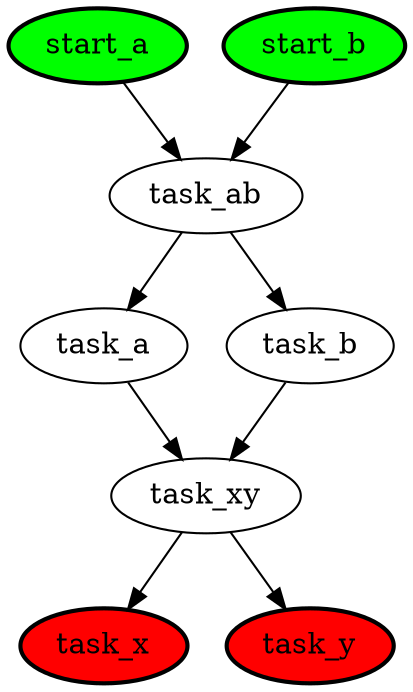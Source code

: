 digraph Workflow {
	start_a [fillcolor=green style="bold,filled"]
	start_a -> task_ab
	start_b [fillcolor=green style="bold,filled"]
	start_b -> task_ab
	task_a [fillcolor=white style="solid,filled"]
	task_a -> task_xy
	task_ab [fillcolor=white style="solid,filled"]
	task_ab -> task_a
	task_ab -> task_b
	task_b [fillcolor=white style="solid,filled"]
	task_b -> task_xy
	task_x [fillcolor=red style="bold,filled"]
	task_xy [fillcolor=white style="solid,filled"]
	task_xy -> task_x
	task_xy -> task_y
	task_y [fillcolor=red style="bold,filled"]
}
